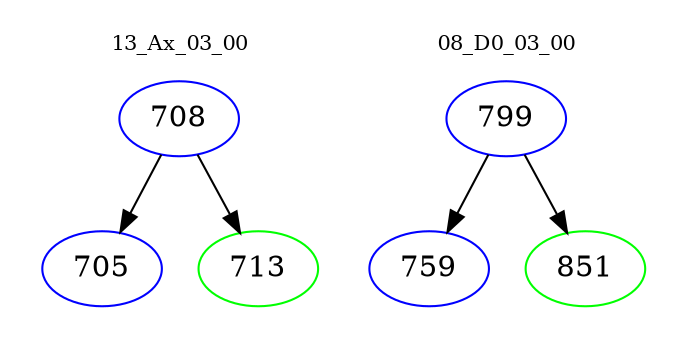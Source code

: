 digraph{
subgraph cluster_0 {
color = white
label = "13_Ax_03_00";
fontsize=10;
T0_708 [label="708", color="blue"]
T0_708 -> T0_705 [color="black"]
T0_705 [label="705", color="blue"]
T0_708 -> T0_713 [color="black"]
T0_713 [label="713", color="green"]
}
subgraph cluster_1 {
color = white
label = "08_D0_03_00";
fontsize=10;
T1_799 [label="799", color="blue"]
T1_799 -> T1_759 [color="black"]
T1_759 [label="759", color="blue"]
T1_799 -> T1_851 [color="black"]
T1_851 [label="851", color="green"]
}
}
